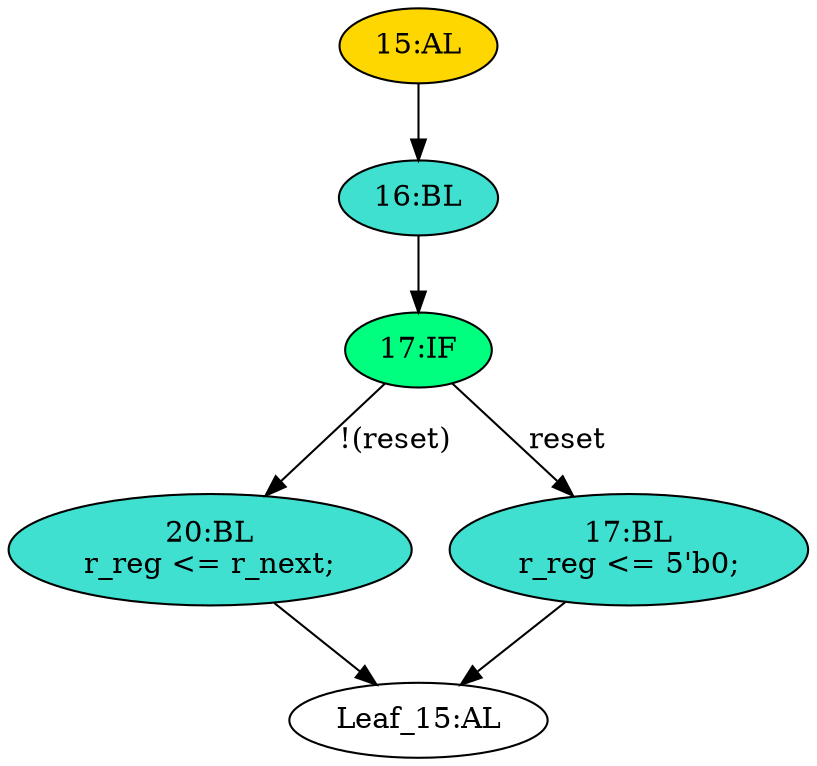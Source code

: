 strict digraph "" {
	node [label="\N"];
	"15:AL"	[ast="<pyverilog.vparser.ast.Always object at 0x7f35ce361d10>",
		clk_sens=True,
		fillcolor=gold,
		label="15:AL",
		sens="['clk', 'reset']",
		statements="[]",
		style=filled,
		typ=Always,
		use_var="['reset', 'r_next']"];
	"16:BL"	[ast="<pyverilog.vparser.ast.Block object at 0x7f35ce361f50>",
		fillcolor=turquoise,
		label="16:BL",
		statements="[]",
		style=filled,
		typ=Block];
	"15:AL" -> "16:BL"	[cond="[]",
		lineno=None];
	"20:BL"	[ast="<pyverilog.vparser.ast.Block object at 0x7f35ce34c050>",
		fillcolor=turquoise,
		label="20:BL
r_reg <= r_next;",
		statements="[<pyverilog.vparser.ast.NonblockingSubstitution object at 0x7f35ce34c090>]",
		style=filled,
		typ=Block];
	"Leaf_15:AL"	[def_var="['r_reg']",
		label="Leaf_15:AL"];
	"20:BL" -> "Leaf_15:AL"	[cond="[]",
		lineno=None];
	"17:BL"	[ast="<pyverilog.vparser.ast.Block object at 0x7f35ce34c250>",
		fillcolor=turquoise,
		label="17:BL
r_reg <= 5'b0;",
		statements="[<pyverilog.vparser.ast.NonblockingSubstitution object at 0x7f35ce34c290>]",
		style=filled,
		typ=Block];
	"17:BL" -> "Leaf_15:AL"	[cond="[]",
		lineno=None];
	"17:IF"	[ast="<pyverilog.vparser.ast.IfStatement object at 0x7f35ce361f90>",
		fillcolor=springgreen,
		label="17:IF",
		statements="[]",
		style=filled,
		typ=IfStatement];
	"17:IF" -> "20:BL"	[cond="['reset']",
		label="!(reset)",
		lineno=17];
	"17:IF" -> "17:BL"	[cond="['reset']",
		label=reset,
		lineno=17];
	"16:BL" -> "17:IF"	[cond="[]",
		lineno=None];
}
